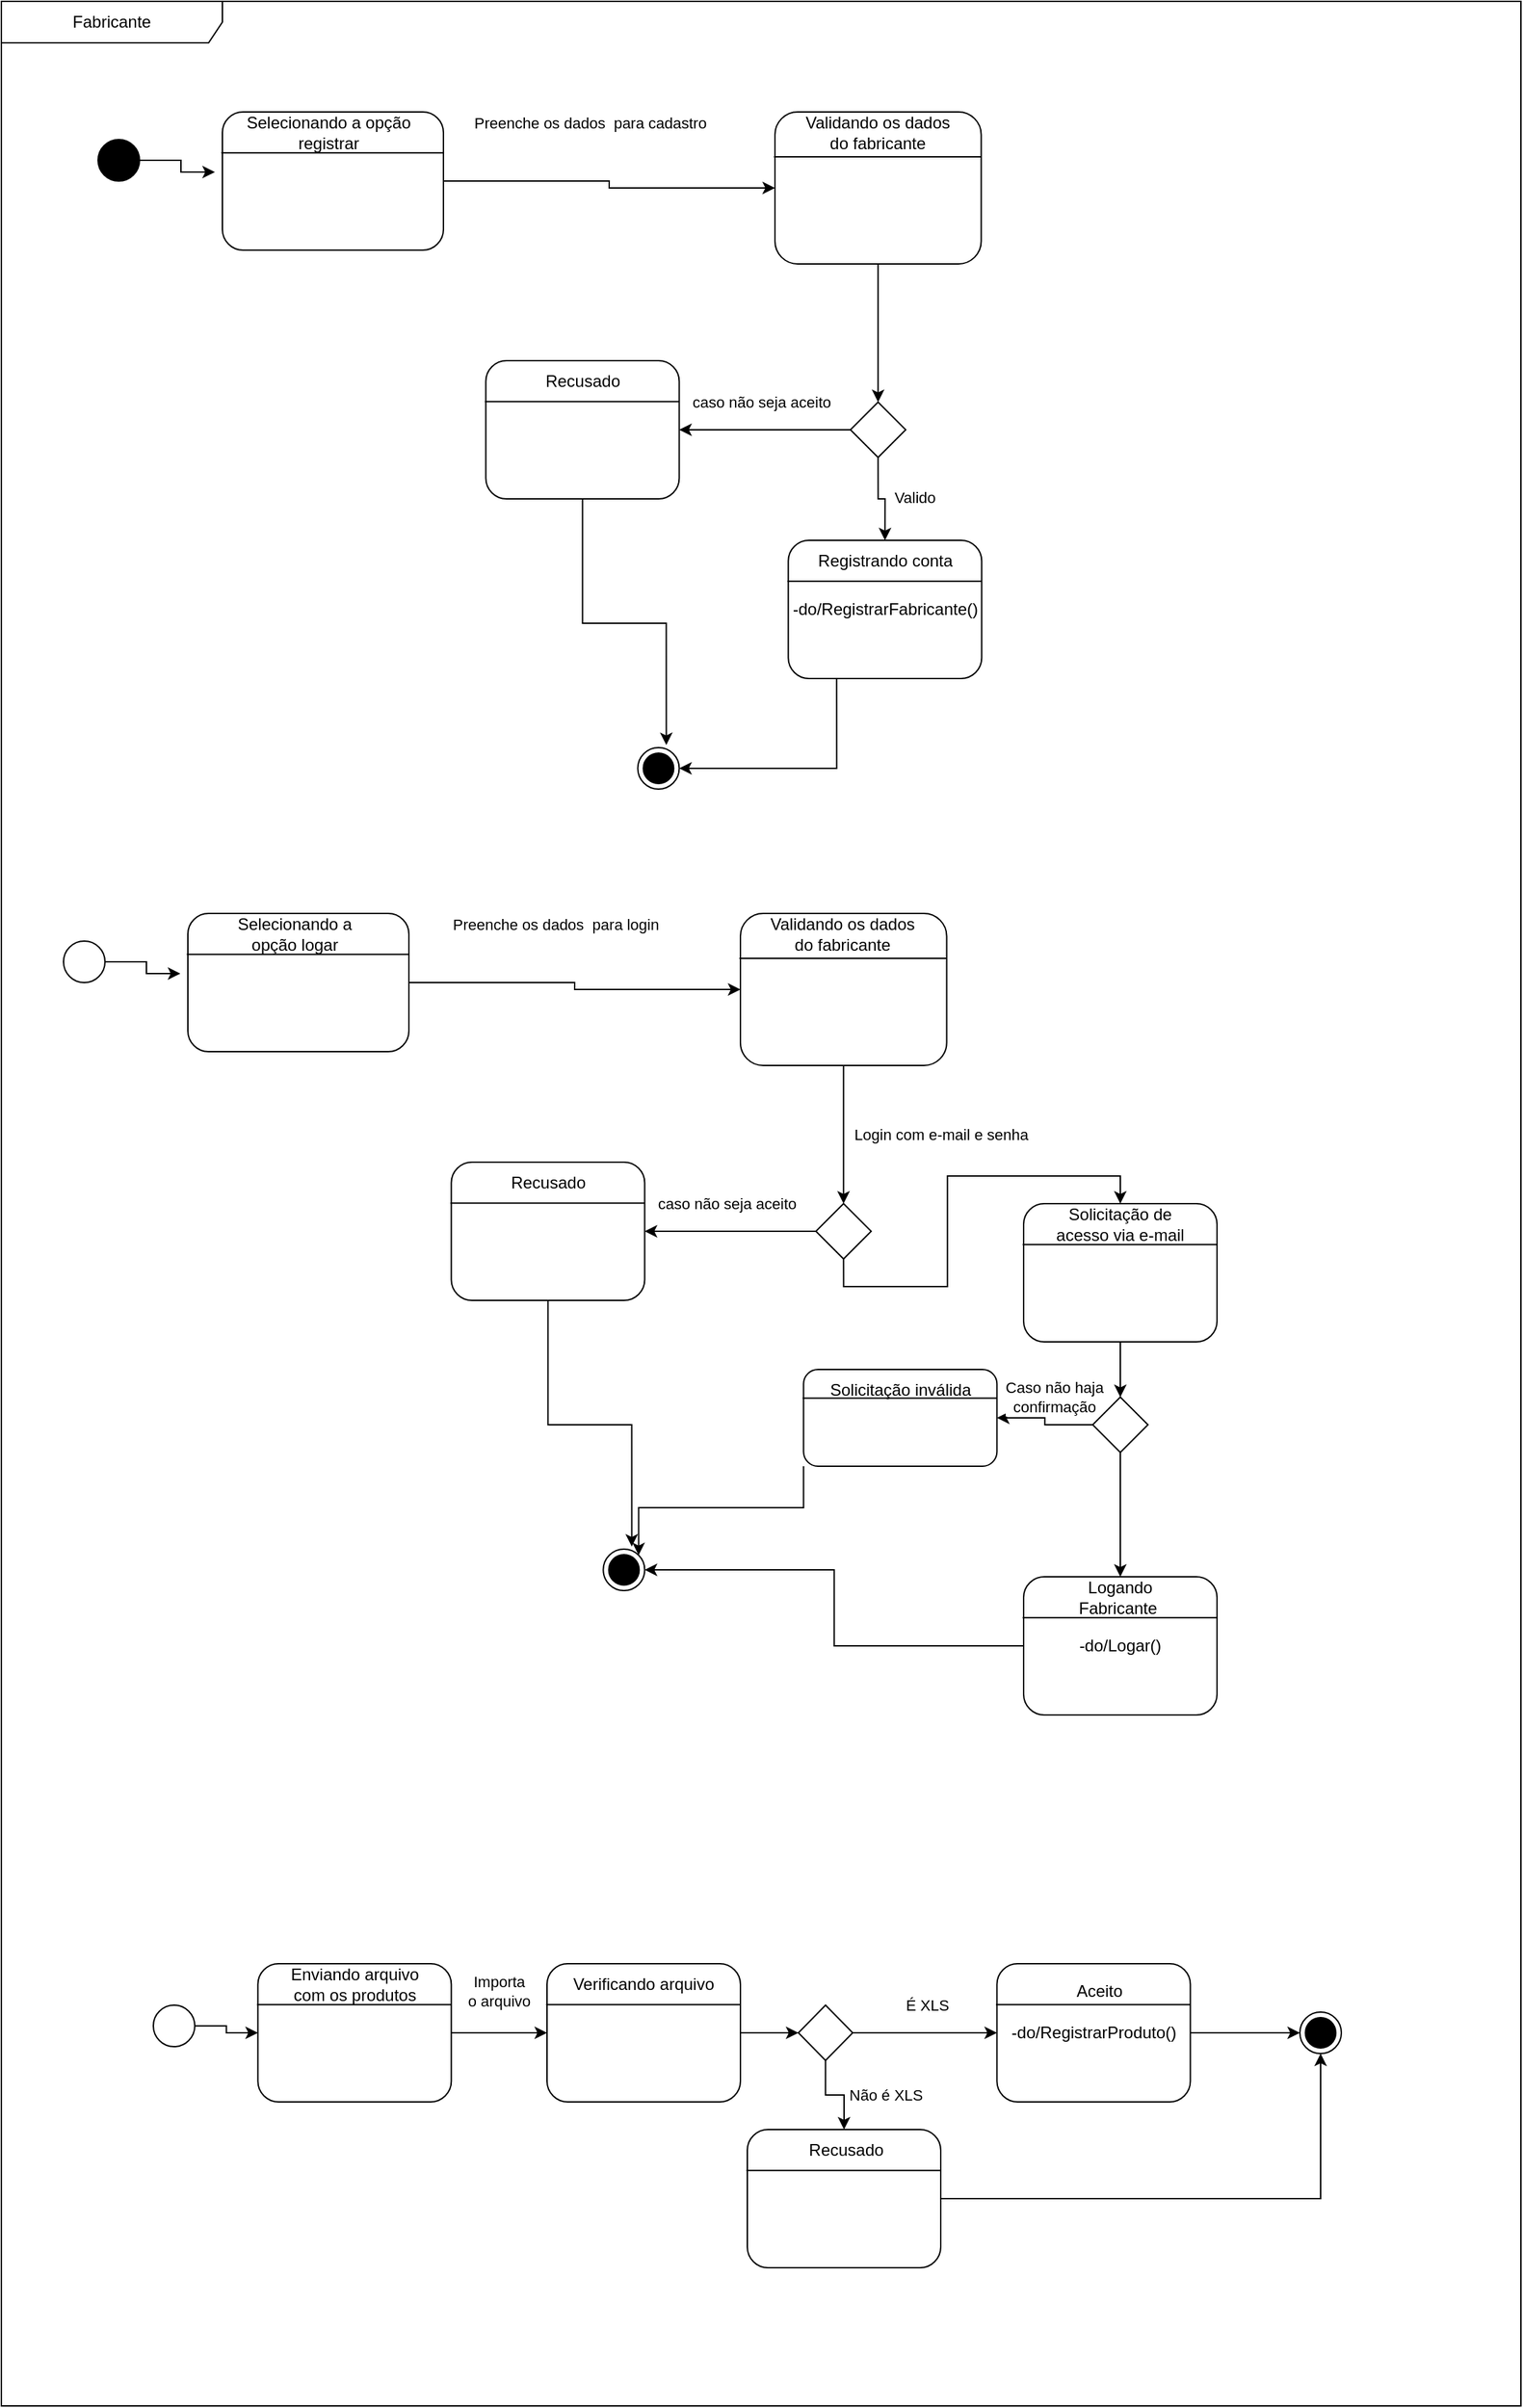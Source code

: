 <mxfile version="22.0.4" type="device">
  <diagram name="Página-1" id="GO6qphp9COaqU9SIlgc3">
    <mxGraphModel dx="2261" dy="1951" grid="1" gridSize="10" guides="1" tooltips="1" connect="1" arrows="1" fold="1" page="1" pageScale="1" pageWidth="827" pageHeight="1169" math="0" shadow="0">
      <root>
        <mxCell id="0" />
        <mxCell id="1" parent="0" />
        <mxCell id="zgZU9ZtbbdGZNfCMMvQm-1" value="Fabricante" style="shape=umlFrame;whiteSpace=wrap;html=1;pointerEvents=0;recursiveResize=0;container=1;collapsible=0;width=160;fillColor=#FFFFFF;" parent="1" vertex="1">
          <mxGeometry x="-110" y="-160" width="1100" height="1740" as="geometry" />
        </mxCell>
        <mxCell id="zgZU9ZtbbdGZNfCMMvQm-2" value="" style="ellipse;html=1;fillColor=#000000;" parent="zgZU9ZtbbdGZNfCMMvQm-1" vertex="1">
          <mxGeometry x="70" y="100" width="30" height="30" as="geometry" />
        </mxCell>
        <mxCell id="zgZU9ZtbbdGZNfCMMvQm-3" value="Preenche os dados&amp;nbsp; para cadastro" style="edgeStyle=orthogonalEdgeStyle;rounded=0;orthogonalLoop=1;jettySize=auto;html=1;exitX=1;exitY=0.5;exitDx=0;exitDy=0;entryX=0;entryY=0.5;entryDx=0;entryDy=0;" parent="zgZU9ZtbbdGZNfCMMvQm-1" source="zgZU9ZtbbdGZNfCMMvQm-4" target="zgZU9ZtbbdGZNfCMMvQm-9" edge="1">
          <mxGeometry x="-0.04" y="22" relative="1" as="geometry">
            <mxPoint x="-12" y="-20" as="offset" />
          </mxGeometry>
        </mxCell>
        <mxCell id="zgZU9ZtbbdGZNfCMMvQm-4" value="" style="rounded=1;whiteSpace=wrap;html=1;" parent="zgZU9ZtbbdGZNfCMMvQm-1" vertex="1">
          <mxGeometry x="160" y="80" width="160" height="100" as="geometry" />
        </mxCell>
        <mxCell id="zgZU9ZtbbdGZNfCMMvQm-5" style="edgeStyle=orthogonalEdgeStyle;rounded=0;orthogonalLoop=1;jettySize=auto;html=1;exitX=1;exitY=0.5;exitDx=0;exitDy=0;entryX=-0.034;entryY=0.435;entryDx=0;entryDy=0;entryPerimeter=0;" parent="zgZU9ZtbbdGZNfCMMvQm-1" source="zgZU9ZtbbdGZNfCMMvQm-2" target="zgZU9ZtbbdGZNfCMMvQm-4" edge="1">
          <mxGeometry relative="1" as="geometry" />
        </mxCell>
        <mxCell id="zgZU9ZtbbdGZNfCMMvQm-6" value="" style="endArrow=none;html=1;rounded=0;entryX=1;entryY=0.296;entryDx=0;entryDy=0;entryPerimeter=0;exitX=-0.005;exitY=0.296;exitDx=0;exitDy=0;exitPerimeter=0;" parent="zgZU9ZtbbdGZNfCMMvQm-1" source="zgZU9ZtbbdGZNfCMMvQm-4" target="zgZU9ZtbbdGZNfCMMvQm-4" edge="1">
          <mxGeometry width="50" height="50" relative="1" as="geometry">
            <mxPoint x="466.35" y="-10" as="sourcePoint" />
            <mxPoint x="516.35" y="-60" as="targetPoint" />
          </mxGeometry>
        </mxCell>
        <mxCell id="zgZU9ZtbbdGZNfCMMvQm-7" value="" style="ellipse;html=1;shape=endState;fillColor=#000000;" parent="zgZU9ZtbbdGZNfCMMvQm-1" vertex="1">
          <mxGeometry x="460.7" y="540" width="30" height="30" as="geometry" />
        </mxCell>
        <mxCell id="zgZU9ZtbbdGZNfCMMvQm-8" style="edgeStyle=orthogonalEdgeStyle;rounded=0;orthogonalLoop=1;jettySize=auto;html=1;exitX=0.5;exitY=1;exitDx=0;exitDy=0;" parent="zgZU9ZtbbdGZNfCMMvQm-1" source="zgZU9ZtbbdGZNfCMMvQm-9" target="zgZU9ZtbbdGZNfCMMvQm-14" edge="1">
          <mxGeometry relative="1" as="geometry" />
        </mxCell>
        <mxCell id="zgZU9ZtbbdGZNfCMMvQm-9" value="" style="rounded=1;whiteSpace=wrap;html=1;" parent="zgZU9ZtbbdGZNfCMMvQm-1" vertex="1">
          <mxGeometry x="560" y="80" width="149.3" height="110" as="geometry" />
        </mxCell>
        <mxCell id="zgZU9ZtbbdGZNfCMMvQm-10" value="" style="endArrow=none;html=1;rounded=0;entryX=1;entryY=0.296;entryDx=0;entryDy=0;entryPerimeter=0;exitX=-0.005;exitY=0.296;exitDx=0;exitDy=0;exitPerimeter=0;" parent="zgZU9ZtbbdGZNfCMMvQm-1" source="zgZU9ZtbbdGZNfCMMvQm-9" target="zgZU9ZtbbdGZNfCMMvQm-9" edge="1">
          <mxGeometry width="50" height="50" relative="1" as="geometry">
            <mxPoint x="705.7" y="-5" as="sourcePoint" />
            <mxPoint x="755.7" y="-55" as="targetPoint" />
          </mxGeometry>
        </mxCell>
        <mxCell id="zgZU9ZtbbdGZNfCMMvQm-11" value="Validando os dados do fabricante" style="text;html=1;strokeColor=none;fillColor=none;align=center;verticalAlign=middle;whiteSpace=wrap;rounded=0;" parent="zgZU9ZtbbdGZNfCMMvQm-1" vertex="1">
          <mxGeometry x="576.97" y="80" width="115.35" height="30" as="geometry" />
        </mxCell>
        <mxCell id="zgZU9ZtbbdGZNfCMMvQm-12" value="Valido" style="edgeStyle=orthogonalEdgeStyle;rounded=0;orthogonalLoop=1;jettySize=auto;html=1;exitX=0.5;exitY=1;exitDx=0;exitDy=0;entryX=0.5;entryY=0;entryDx=0;entryDy=0;" parent="zgZU9ZtbbdGZNfCMMvQm-1" source="zgZU9ZtbbdGZNfCMMvQm-14" target="zgZU9ZtbbdGZNfCMMvQm-16" edge="1">
          <mxGeometry x="0.094" y="21" relative="1" as="geometry">
            <mxPoint y="-2" as="offset" />
          </mxGeometry>
        </mxCell>
        <mxCell id="zgZU9ZtbbdGZNfCMMvQm-13" value="caso não seja aceito" style="edgeStyle=orthogonalEdgeStyle;rounded=0;orthogonalLoop=1;jettySize=auto;html=1;exitX=0;exitY=0.5;exitDx=0;exitDy=0;" parent="zgZU9ZtbbdGZNfCMMvQm-1" source="zgZU9ZtbbdGZNfCMMvQm-14" target="zgZU9ZtbbdGZNfCMMvQm-19" edge="1">
          <mxGeometry x="0.043" y="-20" relative="1" as="geometry">
            <mxPoint as="offset" />
          </mxGeometry>
        </mxCell>
        <mxCell id="zgZU9ZtbbdGZNfCMMvQm-14" value="" style="rhombus;whiteSpace=wrap;html=1;" parent="zgZU9ZtbbdGZNfCMMvQm-1" vertex="1">
          <mxGeometry x="614.65" y="290" width="40" height="40" as="geometry" />
        </mxCell>
        <mxCell id="zgZU9ZtbbdGZNfCMMvQm-15" style="edgeStyle=orthogonalEdgeStyle;rounded=0;orthogonalLoop=1;jettySize=auto;html=1;exitX=0.25;exitY=1;exitDx=0;exitDy=0;entryX=1;entryY=0.5;entryDx=0;entryDy=0;" parent="zgZU9ZtbbdGZNfCMMvQm-1" source="zgZU9ZtbbdGZNfCMMvQm-16" target="zgZU9ZtbbdGZNfCMMvQm-7" edge="1">
          <mxGeometry relative="1" as="geometry" />
        </mxCell>
        <mxCell id="zgZU9ZtbbdGZNfCMMvQm-16" value="-do/RegistrarFabricante()" style="rounded=1;whiteSpace=wrap;html=1;" parent="zgZU9ZtbbdGZNfCMMvQm-1" vertex="1">
          <mxGeometry x="569.65" y="390" width="140" height="100" as="geometry" />
        </mxCell>
        <mxCell id="zgZU9ZtbbdGZNfCMMvQm-17" value="" style="endArrow=none;html=1;rounded=0;entryX=1;entryY=0.296;entryDx=0;entryDy=0;entryPerimeter=0;exitX=-0.005;exitY=0.296;exitDx=0;exitDy=0;exitPerimeter=0;" parent="zgZU9ZtbbdGZNfCMMvQm-1" source="zgZU9ZtbbdGZNfCMMvQm-16" target="zgZU9ZtbbdGZNfCMMvQm-16" edge="1">
          <mxGeometry width="50" height="50" relative="1" as="geometry">
            <mxPoint x="865.7" y="285" as="sourcePoint" />
            <mxPoint x="915.7" y="235" as="targetPoint" />
          </mxGeometry>
        </mxCell>
        <mxCell id="zgZU9ZtbbdGZNfCMMvQm-18" style="edgeStyle=orthogonalEdgeStyle;rounded=0;orthogonalLoop=1;jettySize=auto;html=1;exitX=0.5;exitY=1;exitDx=0;exitDy=0;entryX=0.688;entryY=-0.061;entryDx=0;entryDy=0;entryPerimeter=0;" parent="zgZU9ZtbbdGZNfCMMvQm-1" source="zgZU9ZtbbdGZNfCMMvQm-19" target="zgZU9ZtbbdGZNfCMMvQm-7" edge="1">
          <mxGeometry relative="1" as="geometry" />
        </mxCell>
        <mxCell id="zgZU9ZtbbdGZNfCMMvQm-19" value="" style="rounded=1;whiteSpace=wrap;html=1;" parent="zgZU9ZtbbdGZNfCMMvQm-1" vertex="1">
          <mxGeometry x="350.7" y="260" width="140" height="100" as="geometry" />
        </mxCell>
        <mxCell id="zgZU9ZtbbdGZNfCMMvQm-20" value="" style="endArrow=none;html=1;rounded=0;entryX=1;entryY=0.296;entryDx=0;entryDy=0;entryPerimeter=0;exitX=-0.005;exitY=0.296;exitDx=0;exitDy=0;exitPerimeter=0;" parent="zgZU9ZtbbdGZNfCMMvQm-1" source="zgZU9ZtbbdGZNfCMMvQm-19" target="zgZU9ZtbbdGZNfCMMvQm-19" edge="1">
          <mxGeometry width="50" height="50" relative="1" as="geometry">
            <mxPoint x="635.7" y="170" as="sourcePoint" />
            <mxPoint x="685.7" y="120" as="targetPoint" />
          </mxGeometry>
        </mxCell>
        <mxCell id="zgZU9ZtbbdGZNfCMMvQm-21" value="Registrando conta" style="text;html=1;strokeColor=none;fillColor=none;align=center;verticalAlign=middle;whiteSpace=wrap;rounded=0;" parent="zgZU9ZtbbdGZNfCMMvQm-1" vertex="1">
          <mxGeometry x="584.65" y="390" width="110" height="30" as="geometry" />
        </mxCell>
        <mxCell id="zgZU9ZtbbdGZNfCMMvQm-22" value="Recusado" style="text;html=1;strokeColor=none;fillColor=none;align=center;verticalAlign=middle;whiteSpace=wrap;rounded=0;" parent="zgZU9ZtbbdGZNfCMMvQm-1" vertex="1">
          <mxGeometry x="390.7" y="260" width="60" height="30" as="geometry" />
        </mxCell>
        <mxCell id="zgZU9ZtbbdGZNfCMMvQm-23" value="" style="ellipse;html=1;" parent="zgZU9ZtbbdGZNfCMMvQm-1" vertex="1">
          <mxGeometry x="45" y="680" width="30" height="30" as="geometry" />
        </mxCell>
        <mxCell id="zgZU9ZtbbdGZNfCMMvQm-24" value="" style="rounded=1;whiteSpace=wrap;html=1;" parent="zgZU9ZtbbdGZNfCMMvQm-1" vertex="1">
          <mxGeometry x="135" y="660" width="160" height="100" as="geometry" />
        </mxCell>
        <mxCell id="zgZU9ZtbbdGZNfCMMvQm-25" style="edgeStyle=orthogonalEdgeStyle;rounded=0;orthogonalLoop=1;jettySize=auto;html=1;exitX=1;exitY=0.5;exitDx=0;exitDy=0;entryX=-0.034;entryY=0.435;entryDx=0;entryDy=0;entryPerimeter=0;" parent="zgZU9ZtbbdGZNfCMMvQm-1" source="zgZU9ZtbbdGZNfCMMvQm-23" target="zgZU9ZtbbdGZNfCMMvQm-24" edge="1">
          <mxGeometry relative="1" as="geometry" />
        </mxCell>
        <mxCell id="zgZU9ZtbbdGZNfCMMvQm-26" value="" style="endArrow=none;html=1;rounded=0;entryX=1;entryY=0.296;entryDx=0;entryDy=0;entryPerimeter=0;exitX=-0.005;exitY=0.296;exitDx=0;exitDy=0;exitPerimeter=0;" parent="zgZU9ZtbbdGZNfCMMvQm-1" source="zgZU9ZtbbdGZNfCMMvQm-24" target="zgZU9ZtbbdGZNfCMMvQm-24" edge="1">
          <mxGeometry width="50" height="50" relative="1" as="geometry">
            <mxPoint x="441.35" y="570" as="sourcePoint" />
            <mxPoint x="491.35" y="520" as="targetPoint" />
          </mxGeometry>
        </mxCell>
        <mxCell id="zgZU9ZtbbdGZNfCMMvQm-27" value="" style="ellipse;html=1;shape=endState;fillColor=#000000;" parent="zgZU9ZtbbdGZNfCMMvQm-1" vertex="1">
          <mxGeometry x="435.7" y="1120" width="30" height="30" as="geometry" />
        </mxCell>
        <mxCell id="zgZU9ZtbbdGZNfCMMvQm-28" value="" style="rounded=1;whiteSpace=wrap;html=1;" parent="zgZU9ZtbbdGZNfCMMvQm-1" vertex="1">
          <mxGeometry x="535" y="660" width="149.3" height="110" as="geometry" />
        </mxCell>
        <mxCell id="zgZU9ZtbbdGZNfCMMvQm-29" value="Preenche os dados&amp;nbsp; para login" style="edgeStyle=orthogonalEdgeStyle;rounded=0;orthogonalLoop=1;jettySize=auto;html=1;exitX=1;exitY=0.5;exitDx=0;exitDy=0;entryX=0;entryY=0.5;entryDx=0;entryDy=0;" parent="zgZU9ZtbbdGZNfCMMvQm-1" source="zgZU9ZtbbdGZNfCMMvQm-24" target="zgZU9ZtbbdGZNfCMMvQm-28" edge="1">
          <mxGeometry x="-0.04" y="22" relative="1" as="geometry">
            <mxPoint x="-12" y="-20" as="offset" />
          </mxGeometry>
        </mxCell>
        <mxCell id="zgZU9ZtbbdGZNfCMMvQm-30" value="" style="endArrow=none;html=1;rounded=0;entryX=1;entryY=0.296;entryDx=0;entryDy=0;entryPerimeter=0;exitX=-0.005;exitY=0.296;exitDx=0;exitDy=0;exitPerimeter=0;" parent="zgZU9ZtbbdGZNfCMMvQm-1" source="zgZU9ZtbbdGZNfCMMvQm-28" target="zgZU9ZtbbdGZNfCMMvQm-28" edge="1">
          <mxGeometry width="50" height="50" relative="1" as="geometry">
            <mxPoint x="680.7" y="575" as="sourcePoint" />
            <mxPoint x="730.7" y="525" as="targetPoint" />
          </mxGeometry>
        </mxCell>
        <mxCell id="zgZU9ZtbbdGZNfCMMvQm-31" value="Validando os dados do fabricante" style="text;html=1;strokeColor=none;fillColor=none;align=center;verticalAlign=middle;whiteSpace=wrap;rounded=0;" parent="zgZU9ZtbbdGZNfCMMvQm-1" vertex="1">
          <mxGeometry x="549.47" y="660" width="120.35" height="30" as="geometry" />
        </mxCell>
        <mxCell id="zgZU9ZtbbdGZNfCMMvQm-32" style="edgeStyle=orthogonalEdgeStyle;rounded=0;orthogonalLoop=1;jettySize=auto;html=1;exitX=0.5;exitY=1;exitDx=0;exitDy=0;entryX=0.5;entryY=0;entryDx=0;entryDy=0;" parent="zgZU9ZtbbdGZNfCMMvQm-1" source="zgZU9ZtbbdGZNfCMMvQm-33" target="zgZU9ZtbbdGZNfCMMvQm-47" edge="1">
          <mxGeometry relative="1" as="geometry" />
        </mxCell>
        <mxCell id="zgZU9ZtbbdGZNfCMMvQm-33" value="" style="rhombus;whiteSpace=wrap;html=1;" parent="zgZU9ZtbbdGZNfCMMvQm-1" vertex="1">
          <mxGeometry x="589.65" y="870" width="40" height="40" as="geometry" />
        </mxCell>
        <mxCell id="zgZU9ZtbbdGZNfCMMvQm-34" value="Login com e-mail e senha" style="edgeStyle=orthogonalEdgeStyle;rounded=0;orthogonalLoop=1;jettySize=auto;html=1;exitX=0.5;exitY=1;exitDx=0;exitDy=0;" parent="zgZU9ZtbbdGZNfCMMvQm-1" source="zgZU9ZtbbdGZNfCMMvQm-28" target="zgZU9ZtbbdGZNfCMMvQm-33" edge="1">
          <mxGeometry y="70" relative="1" as="geometry">
            <mxPoint as="offset" />
          </mxGeometry>
        </mxCell>
        <mxCell id="zgZU9ZtbbdGZNfCMMvQm-35" style="edgeStyle=orthogonalEdgeStyle;rounded=0;orthogonalLoop=1;jettySize=auto;html=1;exitX=0;exitY=0.5;exitDx=0;exitDy=0;entryX=1;entryY=0.5;entryDx=0;entryDy=0;" parent="zgZU9ZtbbdGZNfCMMvQm-1" source="zgZU9ZtbbdGZNfCMMvQm-36" target="zgZU9ZtbbdGZNfCMMvQm-27" edge="1">
          <mxGeometry relative="1" as="geometry" />
        </mxCell>
        <mxCell id="zgZU9ZtbbdGZNfCMMvQm-36" value="-do/Logar()" style="rounded=1;whiteSpace=wrap;html=1;" parent="zgZU9ZtbbdGZNfCMMvQm-1" vertex="1">
          <mxGeometry x="740" y="1140" width="140" height="100" as="geometry" />
        </mxCell>
        <mxCell id="zgZU9ZtbbdGZNfCMMvQm-37" value="" style="endArrow=none;html=1;rounded=0;entryX=1;entryY=0.296;entryDx=0;entryDy=0;entryPerimeter=0;exitX=-0.005;exitY=0.296;exitDx=0;exitDy=0;exitPerimeter=0;" parent="zgZU9ZtbbdGZNfCMMvQm-1" source="zgZU9ZtbbdGZNfCMMvQm-36" target="zgZU9ZtbbdGZNfCMMvQm-36" edge="1">
          <mxGeometry width="50" height="50" relative="1" as="geometry">
            <mxPoint x="830.7" y="1025" as="sourcePoint" />
            <mxPoint x="880.7" y="975" as="targetPoint" />
          </mxGeometry>
        </mxCell>
        <mxCell id="zgZU9ZtbbdGZNfCMMvQm-38" style="edgeStyle=orthogonalEdgeStyle;rounded=0;orthogonalLoop=1;jettySize=auto;html=1;exitX=0.5;exitY=1;exitDx=0;exitDy=0;entryX=0.688;entryY=-0.061;entryDx=0;entryDy=0;entryPerimeter=0;" parent="zgZU9ZtbbdGZNfCMMvQm-1" source="zgZU9ZtbbdGZNfCMMvQm-39" target="zgZU9ZtbbdGZNfCMMvQm-27" edge="1">
          <mxGeometry relative="1" as="geometry" />
        </mxCell>
        <mxCell id="zgZU9ZtbbdGZNfCMMvQm-39" value="" style="rounded=1;whiteSpace=wrap;html=1;" parent="zgZU9ZtbbdGZNfCMMvQm-1" vertex="1">
          <mxGeometry x="325.7" y="840" width="140" height="100" as="geometry" />
        </mxCell>
        <mxCell id="zgZU9ZtbbdGZNfCMMvQm-40" value="caso não seja aceito" style="edgeStyle=orthogonalEdgeStyle;rounded=0;orthogonalLoop=1;jettySize=auto;html=1;exitX=0;exitY=0.5;exitDx=0;exitDy=0;" parent="zgZU9ZtbbdGZNfCMMvQm-1" source="zgZU9ZtbbdGZNfCMMvQm-33" target="zgZU9ZtbbdGZNfCMMvQm-39" edge="1">
          <mxGeometry x="0.043" y="-20" relative="1" as="geometry">
            <mxPoint as="offset" />
          </mxGeometry>
        </mxCell>
        <mxCell id="zgZU9ZtbbdGZNfCMMvQm-41" value="" style="endArrow=none;html=1;rounded=0;entryX=1;entryY=0.296;entryDx=0;entryDy=0;entryPerimeter=0;exitX=-0.005;exitY=0.296;exitDx=0;exitDy=0;exitPerimeter=0;" parent="zgZU9ZtbbdGZNfCMMvQm-1" source="zgZU9ZtbbdGZNfCMMvQm-39" target="zgZU9ZtbbdGZNfCMMvQm-39" edge="1">
          <mxGeometry width="50" height="50" relative="1" as="geometry">
            <mxPoint x="610.7" y="750" as="sourcePoint" />
            <mxPoint x="660.7" y="700" as="targetPoint" />
          </mxGeometry>
        </mxCell>
        <mxCell id="zgZU9ZtbbdGZNfCMMvQm-42" value="Logando Fabricante&amp;nbsp;" style="text;html=1;strokeColor=none;fillColor=none;align=center;verticalAlign=middle;whiteSpace=wrap;rounded=0;" parent="zgZU9ZtbbdGZNfCMMvQm-1" vertex="1">
          <mxGeometry x="755" y="1140" width="110" height="30" as="geometry" />
        </mxCell>
        <mxCell id="zgZU9ZtbbdGZNfCMMvQm-43" value="Recusado" style="text;html=1;strokeColor=none;fillColor=none;align=center;verticalAlign=middle;whiteSpace=wrap;rounded=0;" parent="zgZU9ZtbbdGZNfCMMvQm-1" vertex="1">
          <mxGeometry x="365.7" y="840" width="60" height="30" as="geometry" />
        </mxCell>
        <mxCell id="zgZU9ZtbbdGZNfCMMvQm-44" value="Selecionando a opção registrar" style="text;html=1;strokeColor=none;fillColor=none;align=center;verticalAlign=middle;whiteSpace=wrap;rounded=0;" parent="zgZU9ZtbbdGZNfCMMvQm-1" vertex="1">
          <mxGeometry x="152.5" y="80" width="167.5" height="30" as="geometry" />
        </mxCell>
        <mxCell id="zgZU9ZtbbdGZNfCMMvQm-45" value="Selecionando a opção logar" style="text;html=1;strokeColor=none;fillColor=none;align=center;verticalAlign=middle;whiteSpace=wrap;rounded=0;" parent="zgZU9ZtbbdGZNfCMMvQm-1" vertex="1">
          <mxGeometry x="160" y="660" width="105" height="30" as="geometry" />
        </mxCell>
        <mxCell id="zgZU9ZtbbdGZNfCMMvQm-46" style="edgeStyle=orthogonalEdgeStyle;rounded=0;orthogonalLoop=1;jettySize=auto;html=1;exitX=0.5;exitY=1;exitDx=0;exitDy=0;entryX=0.5;entryY=0;entryDx=0;entryDy=0;" parent="zgZU9ZtbbdGZNfCMMvQm-1" source="zgZU9ZtbbdGZNfCMMvQm-47" target="zgZU9ZtbbdGZNfCMMvQm-52" edge="1">
          <mxGeometry relative="1" as="geometry" />
        </mxCell>
        <mxCell id="zgZU9ZtbbdGZNfCMMvQm-47" value="" style="rounded=1;whiteSpace=wrap;html=1;" parent="zgZU9ZtbbdGZNfCMMvQm-1" vertex="1">
          <mxGeometry x="740" y="870" width="140" height="100" as="geometry" />
        </mxCell>
        <mxCell id="zgZU9ZtbbdGZNfCMMvQm-48" value="" style="endArrow=none;html=1;rounded=0;entryX=1;entryY=0.296;entryDx=0;entryDy=0;entryPerimeter=0;exitX=-0.005;exitY=0.296;exitDx=0;exitDy=0;exitPerimeter=0;" parent="zgZU9ZtbbdGZNfCMMvQm-1" source="zgZU9ZtbbdGZNfCMMvQm-47" target="zgZU9ZtbbdGZNfCMMvQm-47" edge="1">
          <mxGeometry width="50" height="50" relative="1" as="geometry">
            <mxPoint x="840.7" y="845" as="sourcePoint" />
            <mxPoint x="890.7" y="795" as="targetPoint" />
          </mxGeometry>
        </mxCell>
        <mxCell id="zgZU9ZtbbdGZNfCMMvQm-49" value="Solicitação de acesso via e-mail" style="text;html=1;strokeColor=none;fillColor=none;align=center;verticalAlign=middle;whiteSpace=wrap;rounded=0;" parent="zgZU9ZtbbdGZNfCMMvQm-1" vertex="1">
          <mxGeometry x="755" y="870" width="110" height="30" as="geometry" />
        </mxCell>
        <mxCell id="zgZU9ZtbbdGZNfCMMvQm-50" style="edgeStyle=orthogonalEdgeStyle;rounded=0;orthogonalLoop=1;jettySize=auto;html=1;exitX=0.5;exitY=1;exitDx=0;exitDy=0;" parent="zgZU9ZtbbdGZNfCMMvQm-1" source="zgZU9ZtbbdGZNfCMMvQm-52" target="zgZU9ZtbbdGZNfCMMvQm-42" edge="1">
          <mxGeometry relative="1" as="geometry" />
        </mxCell>
        <mxCell id="zgZU9ZtbbdGZNfCMMvQm-51" value="Caso não haja &lt;br&gt;confirmação" style="edgeStyle=orthogonalEdgeStyle;rounded=0;orthogonalLoop=1;jettySize=auto;html=1;exitX=0;exitY=0.5;exitDx=0;exitDy=0;" parent="zgZU9ZtbbdGZNfCMMvQm-1" source="zgZU9ZtbbdGZNfCMMvQm-52" target="zgZU9ZtbbdGZNfCMMvQm-54" edge="1">
          <mxGeometry x="-0.243" y="-20" relative="1" as="geometry">
            <mxPoint as="offset" />
          </mxGeometry>
        </mxCell>
        <mxCell id="zgZU9ZtbbdGZNfCMMvQm-52" value="" style="rhombus;whiteSpace=wrap;html=1;" parent="zgZU9ZtbbdGZNfCMMvQm-1" vertex="1">
          <mxGeometry x="790" y="1010" width="40" height="40" as="geometry" />
        </mxCell>
        <mxCell id="zgZU9ZtbbdGZNfCMMvQm-53" style="edgeStyle=orthogonalEdgeStyle;rounded=0;orthogonalLoop=1;jettySize=auto;html=1;exitX=0;exitY=1;exitDx=0;exitDy=0;entryX=1;entryY=0;entryDx=0;entryDy=0;" parent="zgZU9ZtbbdGZNfCMMvQm-1" source="zgZU9ZtbbdGZNfCMMvQm-54" target="zgZU9ZtbbdGZNfCMMvQm-27" edge="1">
          <mxGeometry relative="1" as="geometry" />
        </mxCell>
        <mxCell id="zgZU9ZtbbdGZNfCMMvQm-54" value="" style="rounded=1;whiteSpace=wrap;html=1;" parent="zgZU9ZtbbdGZNfCMMvQm-1" vertex="1">
          <mxGeometry x="580.7" y="990" width="140" height="70" as="geometry" />
        </mxCell>
        <mxCell id="zgZU9ZtbbdGZNfCMMvQm-55" value="" style="endArrow=none;html=1;rounded=0;entryX=1;entryY=0.296;entryDx=0;entryDy=0;entryPerimeter=0;exitX=-0.005;exitY=0.296;exitDx=0;exitDy=0;exitPerimeter=0;" parent="zgZU9ZtbbdGZNfCMMvQm-1" source="zgZU9ZtbbdGZNfCMMvQm-54" target="zgZU9ZtbbdGZNfCMMvQm-54" edge="1">
          <mxGeometry width="50" height="50" relative="1" as="geometry">
            <mxPoint x="671.4" y="875" as="sourcePoint" />
            <mxPoint x="721.4" y="825" as="targetPoint" />
          </mxGeometry>
        </mxCell>
        <mxCell id="zgZU9ZtbbdGZNfCMMvQm-56" value="Solicitação inválida" style="text;html=1;strokeColor=none;fillColor=none;align=center;verticalAlign=middle;whiteSpace=wrap;rounded=0;" parent="zgZU9ZtbbdGZNfCMMvQm-1" vertex="1">
          <mxGeometry x="595.7" y="990" width="110" height="30" as="geometry" />
        </mxCell>
        <mxCell id="zgZU9ZtbbdGZNfCMMvQm-58" value="" style="ellipse;html=1;shape=endState;fillColor=#000000;" parent="zgZU9ZtbbdGZNfCMMvQm-1" vertex="1">
          <mxGeometry x="940" y="1455" width="30" height="30" as="geometry" />
        </mxCell>
        <mxCell id="zgZU9ZtbbdGZNfCMMvQm-64" style="edgeStyle=orthogonalEdgeStyle;rounded=0;orthogonalLoop=1;jettySize=auto;html=1;exitX=1;exitY=0.5;exitDx=0;exitDy=0;entryX=0;entryY=0.5;entryDx=0;entryDy=0;" parent="zgZU9ZtbbdGZNfCMMvQm-1" source="zgZU9ZtbbdGZNfCMMvQm-57" target="zgZU9ZtbbdGZNfCMMvQm-60" edge="1">
          <mxGeometry relative="1" as="geometry" />
        </mxCell>
        <mxCell id="zgZU9ZtbbdGZNfCMMvQm-57" value="" style="ellipse;html=1;" parent="zgZU9ZtbbdGZNfCMMvQm-1" vertex="1">
          <mxGeometry x="110" y="1450" width="30" height="30" as="geometry" />
        </mxCell>
        <mxCell id="zgZU9ZtbbdGZNfCMMvQm-70" value="Importa &lt;br&gt;o arquivo" style="edgeStyle=orthogonalEdgeStyle;rounded=0;orthogonalLoop=1;jettySize=auto;html=1;exitX=1;exitY=0.5;exitDx=0;exitDy=0;entryX=0;entryY=0.5;entryDx=0;entryDy=0;" parent="zgZU9ZtbbdGZNfCMMvQm-1" source="zgZU9ZtbbdGZNfCMMvQm-60" target="zgZU9ZtbbdGZNfCMMvQm-66" edge="1">
          <mxGeometry x="-0.01" y="30" relative="1" as="geometry">
            <mxPoint as="offset" />
          </mxGeometry>
        </mxCell>
        <mxCell id="zgZU9ZtbbdGZNfCMMvQm-60" value="" style="rounded=1;whiteSpace=wrap;html=1;" parent="zgZU9ZtbbdGZNfCMMvQm-1" vertex="1">
          <mxGeometry x="185.7" y="1420" width="140" height="100" as="geometry" />
        </mxCell>
        <mxCell id="zgZU9ZtbbdGZNfCMMvQm-61" value="" style="endArrow=none;html=1;rounded=0;entryX=1;entryY=0.296;entryDx=0;entryDy=0;entryPerimeter=0;exitX=-0.005;exitY=0.296;exitDx=0;exitDy=0;exitPerimeter=0;" parent="zgZU9ZtbbdGZNfCMMvQm-1" source="zgZU9ZtbbdGZNfCMMvQm-60" target="zgZU9ZtbbdGZNfCMMvQm-60" edge="1">
          <mxGeometry width="50" height="50" relative="1" as="geometry">
            <mxPoint x="261.05" y="1305" as="sourcePoint" />
            <mxPoint x="311.05" y="1255" as="targetPoint" />
          </mxGeometry>
        </mxCell>
        <mxCell id="zgZU9ZtbbdGZNfCMMvQm-62" value="Enviando arquivo com os produtos" style="text;html=1;strokeColor=none;fillColor=none;align=center;verticalAlign=middle;whiteSpace=wrap;rounded=0;" parent="zgZU9ZtbbdGZNfCMMvQm-1" vertex="1">
          <mxGeometry x="200.7" y="1420" width="110" height="30" as="geometry" />
        </mxCell>
        <mxCell id="zgZU9ZtbbdGZNfCMMvQm-71" style="edgeStyle=orthogonalEdgeStyle;rounded=0;orthogonalLoop=1;jettySize=auto;html=1;exitX=1;exitY=0.5;exitDx=0;exitDy=0;entryX=0;entryY=0.5;entryDx=0;entryDy=0;" parent="zgZU9ZtbbdGZNfCMMvQm-1" source="zgZU9ZtbbdGZNfCMMvQm-66" target="zgZU9ZtbbdGZNfCMMvQm-69" edge="1">
          <mxGeometry relative="1" as="geometry" />
        </mxCell>
        <mxCell id="zgZU9ZtbbdGZNfCMMvQm-66" value="" style="rounded=1;whiteSpace=wrap;html=1;" parent="zgZU9ZtbbdGZNfCMMvQm-1" vertex="1">
          <mxGeometry x="395" y="1420" width="140" height="100" as="geometry" />
        </mxCell>
        <mxCell id="zgZU9ZtbbdGZNfCMMvQm-67" value="" style="endArrow=none;html=1;rounded=0;entryX=1;entryY=0.296;entryDx=0;entryDy=0;entryPerimeter=0;exitX=-0.005;exitY=0.296;exitDx=0;exitDy=0;exitPerimeter=0;" parent="zgZU9ZtbbdGZNfCMMvQm-1" source="zgZU9ZtbbdGZNfCMMvQm-66" target="zgZU9ZtbbdGZNfCMMvQm-66" edge="1">
          <mxGeometry width="50" height="50" relative="1" as="geometry">
            <mxPoint x="470.35" y="1305" as="sourcePoint" />
            <mxPoint x="520.35" y="1255" as="targetPoint" />
          </mxGeometry>
        </mxCell>
        <mxCell id="zgZU9ZtbbdGZNfCMMvQm-68" value="Verificando arquivo" style="text;html=1;strokeColor=none;fillColor=none;align=center;verticalAlign=middle;whiteSpace=wrap;rounded=0;" parent="zgZU9ZtbbdGZNfCMMvQm-1" vertex="1">
          <mxGeometry x="410" y="1420" width="110" height="30" as="geometry" />
        </mxCell>
        <mxCell id="zgZU9ZtbbdGZNfCMMvQm-75" value="Não é XLS" style="edgeStyle=orthogonalEdgeStyle;rounded=0;orthogonalLoop=1;jettySize=auto;html=1;exitX=0.5;exitY=1;exitDx=0;exitDy=0;" parent="zgZU9ZtbbdGZNfCMMvQm-1" source="zgZU9ZtbbdGZNfCMMvQm-69" target="zgZU9ZtbbdGZNfCMMvQm-74" edge="1">
          <mxGeometry x="0.211" y="30" relative="1" as="geometry">
            <mxPoint as="offset" />
          </mxGeometry>
        </mxCell>
        <mxCell id="zgZU9ZtbbdGZNfCMMvQm-79" value="É XLS" style="edgeStyle=orthogonalEdgeStyle;rounded=0;orthogonalLoop=1;jettySize=auto;html=1;exitX=1;exitY=0.5;exitDx=0;exitDy=0;" parent="zgZU9ZtbbdGZNfCMMvQm-1" source="zgZU9ZtbbdGZNfCMMvQm-69" target="zgZU9ZtbbdGZNfCMMvQm-76" edge="1">
          <mxGeometry x="0.029" y="20" relative="1" as="geometry">
            <mxPoint as="offset" />
          </mxGeometry>
        </mxCell>
        <mxCell id="zgZU9ZtbbdGZNfCMMvQm-69" value="" style="rhombus;whiteSpace=wrap;html=1;" parent="zgZU9ZtbbdGZNfCMMvQm-1" vertex="1">
          <mxGeometry x="576.97" y="1450" width="39.3" height="40" as="geometry" />
        </mxCell>
        <mxCell id="zgZU9ZtbbdGZNfCMMvQm-81" style="edgeStyle=orthogonalEdgeStyle;rounded=0;orthogonalLoop=1;jettySize=auto;html=1;exitX=1;exitY=0.5;exitDx=0;exitDy=0;entryX=0.5;entryY=1;entryDx=0;entryDy=0;" parent="zgZU9ZtbbdGZNfCMMvQm-1" source="zgZU9ZtbbdGZNfCMMvQm-72" target="zgZU9ZtbbdGZNfCMMvQm-58" edge="1">
          <mxGeometry relative="1" as="geometry" />
        </mxCell>
        <mxCell id="zgZU9ZtbbdGZNfCMMvQm-72" value="" style="rounded=1;whiteSpace=wrap;html=1;" parent="zgZU9ZtbbdGZNfCMMvQm-1" vertex="1">
          <mxGeometry x="540" y="1540" width="140" height="100" as="geometry" />
        </mxCell>
        <mxCell id="zgZU9ZtbbdGZNfCMMvQm-73" value="" style="endArrow=none;html=1;rounded=0;entryX=1;entryY=0.296;entryDx=0;entryDy=0;entryPerimeter=0;exitX=-0.005;exitY=0.296;exitDx=0;exitDy=0;exitPerimeter=0;" parent="zgZU9ZtbbdGZNfCMMvQm-1" source="zgZU9ZtbbdGZNfCMMvQm-72" target="zgZU9ZtbbdGZNfCMMvQm-72" edge="1">
          <mxGeometry width="50" height="50" relative="1" as="geometry">
            <mxPoint x="615.35" y="1425" as="sourcePoint" />
            <mxPoint x="665.35" y="1375" as="targetPoint" />
          </mxGeometry>
        </mxCell>
        <mxCell id="zgZU9ZtbbdGZNfCMMvQm-74" value="&amp;nbsp;Recusado" style="text;html=1;strokeColor=none;fillColor=none;align=center;verticalAlign=middle;whiteSpace=wrap;rounded=0;" parent="zgZU9ZtbbdGZNfCMMvQm-1" vertex="1">
          <mxGeometry x="555" y="1540" width="110" height="30" as="geometry" />
        </mxCell>
        <mxCell id="zgZU9ZtbbdGZNfCMMvQm-80" style="edgeStyle=orthogonalEdgeStyle;rounded=0;orthogonalLoop=1;jettySize=auto;html=1;exitX=1;exitY=0.5;exitDx=0;exitDy=0;" parent="zgZU9ZtbbdGZNfCMMvQm-1" source="zgZU9ZtbbdGZNfCMMvQm-76" target="zgZU9ZtbbdGZNfCMMvQm-58" edge="1">
          <mxGeometry relative="1" as="geometry" />
        </mxCell>
        <mxCell id="zgZU9ZtbbdGZNfCMMvQm-76" value="-do/RegistrarProduto()" style="rounded=1;whiteSpace=wrap;html=1;" parent="zgZU9ZtbbdGZNfCMMvQm-1" vertex="1">
          <mxGeometry x="720.7" y="1420" width="140" height="100" as="geometry" />
        </mxCell>
        <mxCell id="zgZU9ZtbbdGZNfCMMvQm-77" value="" style="endArrow=none;html=1;rounded=0;entryX=1;entryY=0.296;entryDx=0;entryDy=0;entryPerimeter=0;exitX=-0.005;exitY=0.296;exitDx=0;exitDy=0;exitPerimeter=0;" parent="zgZU9ZtbbdGZNfCMMvQm-1" source="zgZU9ZtbbdGZNfCMMvQm-76" target="zgZU9ZtbbdGZNfCMMvQm-76" edge="1">
          <mxGeometry width="50" height="50" relative="1" as="geometry">
            <mxPoint x="625.35" y="1435" as="sourcePoint" />
            <mxPoint x="675.35" y="1385" as="targetPoint" />
          </mxGeometry>
        </mxCell>
        <mxCell id="zgZU9ZtbbdGZNfCMMvQm-78" value="Aceito" style="text;html=1;strokeColor=none;fillColor=none;align=center;verticalAlign=middle;whiteSpace=wrap;rounded=0;" parent="zgZU9ZtbbdGZNfCMMvQm-1" vertex="1">
          <mxGeometry x="740" y="1425" width="110" height="30" as="geometry" />
        </mxCell>
      </root>
    </mxGraphModel>
  </diagram>
</mxfile>
